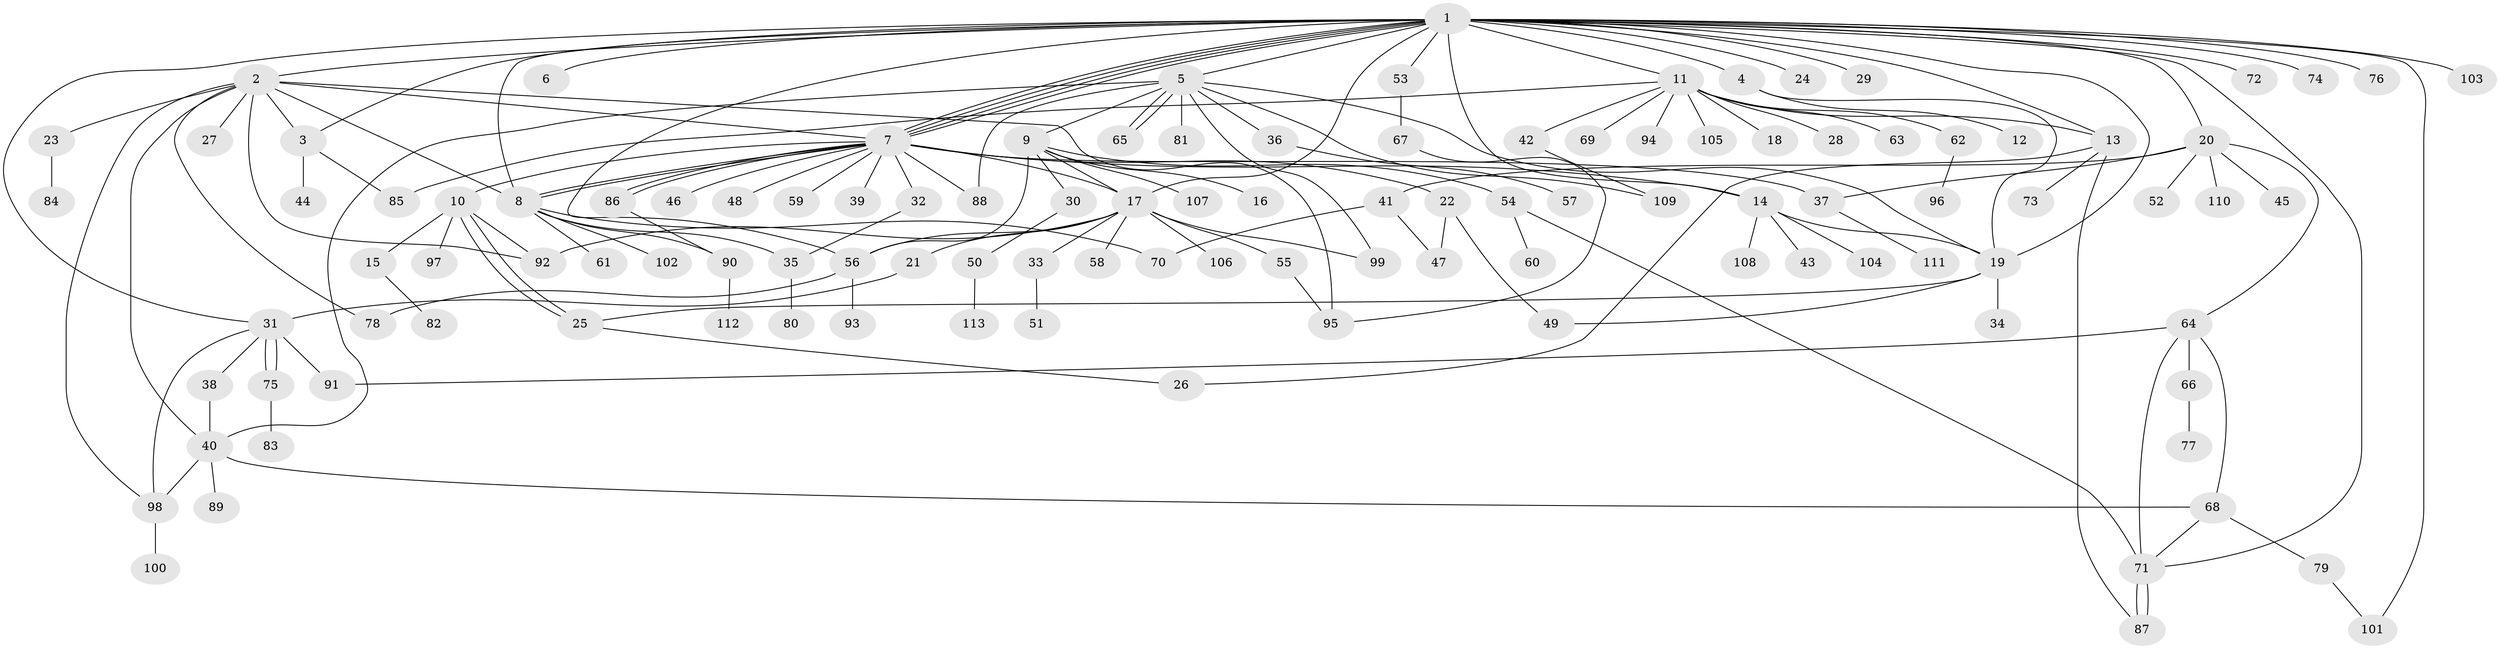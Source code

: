 // coarse degree distribution, {1: 0.620253164556962, 6: 0.06329113924050633, 13: 0.012658227848101266, 2: 0.189873417721519, 3: 0.0379746835443038, 5: 0.02531645569620253, 23: 0.02531645569620253, 9: 0.012658227848101266, 4: 0.012658227848101266}
// Generated by graph-tools (version 1.1) at 2025/50/03/04/25 21:50:28]
// undirected, 113 vertices, 163 edges
graph export_dot {
graph [start="1"]
  node [color=gray90,style=filled];
  1;
  2;
  3;
  4;
  5;
  6;
  7;
  8;
  9;
  10;
  11;
  12;
  13;
  14;
  15;
  16;
  17;
  18;
  19;
  20;
  21;
  22;
  23;
  24;
  25;
  26;
  27;
  28;
  29;
  30;
  31;
  32;
  33;
  34;
  35;
  36;
  37;
  38;
  39;
  40;
  41;
  42;
  43;
  44;
  45;
  46;
  47;
  48;
  49;
  50;
  51;
  52;
  53;
  54;
  55;
  56;
  57;
  58;
  59;
  60;
  61;
  62;
  63;
  64;
  65;
  66;
  67;
  68;
  69;
  70;
  71;
  72;
  73;
  74;
  75;
  76;
  77;
  78;
  79;
  80;
  81;
  82;
  83;
  84;
  85;
  86;
  87;
  88;
  89;
  90;
  91;
  92;
  93;
  94;
  95;
  96;
  97;
  98;
  99;
  100;
  101;
  102;
  103;
  104;
  105;
  106;
  107;
  108;
  109;
  110;
  111;
  112;
  113;
  1 -- 2;
  1 -- 3;
  1 -- 4;
  1 -- 5;
  1 -- 6;
  1 -- 7;
  1 -- 7;
  1 -- 7;
  1 -- 7;
  1 -- 8;
  1 -- 11;
  1 -- 13;
  1 -- 14;
  1 -- 17;
  1 -- 19;
  1 -- 20;
  1 -- 24;
  1 -- 29;
  1 -- 31;
  1 -- 53;
  1 -- 56;
  1 -- 71;
  1 -- 72;
  1 -- 74;
  1 -- 76;
  1 -- 101;
  1 -- 103;
  2 -- 3;
  2 -- 7;
  2 -- 8;
  2 -- 23;
  2 -- 27;
  2 -- 40;
  2 -- 78;
  2 -- 92;
  2 -- 95;
  2 -- 98;
  3 -- 44;
  3 -- 85;
  4 -- 12;
  4 -- 19;
  5 -- 9;
  5 -- 19;
  5 -- 36;
  5 -- 40;
  5 -- 65;
  5 -- 65;
  5 -- 81;
  5 -- 88;
  5 -- 99;
  5 -- 109;
  7 -- 8;
  7 -- 8;
  7 -- 10;
  7 -- 14;
  7 -- 17;
  7 -- 22;
  7 -- 32;
  7 -- 37;
  7 -- 39;
  7 -- 46;
  7 -- 48;
  7 -- 59;
  7 -- 86;
  7 -- 86;
  7 -- 88;
  8 -- 35;
  8 -- 61;
  8 -- 70;
  8 -- 90;
  8 -- 102;
  9 -- 16;
  9 -- 17;
  9 -- 30;
  9 -- 54;
  9 -- 56;
  9 -- 107;
  10 -- 15;
  10 -- 25;
  10 -- 25;
  10 -- 92;
  10 -- 97;
  11 -- 13;
  11 -- 18;
  11 -- 28;
  11 -- 42;
  11 -- 62;
  11 -- 63;
  11 -- 69;
  11 -- 85;
  11 -- 94;
  11 -- 105;
  13 -- 26;
  13 -- 73;
  13 -- 87;
  14 -- 19;
  14 -- 43;
  14 -- 104;
  14 -- 108;
  15 -- 82;
  17 -- 21;
  17 -- 33;
  17 -- 55;
  17 -- 56;
  17 -- 58;
  17 -- 92;
  17 -- 99;
  17 -- 106;
  19 -- 25;
  19 -- 34;
  19 -- 49;
  20 -- 37;
  20 -- 41;
  20 -- 45;
  20 -- 52;
  20 -- 64;
  20 -- 110;
  21 -- 31;
  22 -- 47;
  22 -- 49;
  23 -- 84;
  25 -- 26;
  30 -- 50;
  31 -- 38;
  31 -- 75;
  31 -- 75;
  31 -- 91;
  31 -- 98;
  32 -- 35;
  33 -- 51;
  35 -- 80;
  36 -- 57;
  37 -- 111;
  38 -- 40;
  40 -- 68;
  40 -- 89;
  40 -- 98;
  41 -- 47;
  41 -- 70;
  42 -- 109;
  50 -- 113;
  53 -- 67;
  54 -- 60;
  54 -- 71;
  55 -- 95;
  56 -- 78;
  56 -- 93;
  62 -- 96;
  64 -- 66;
  64 -- 68;
  64 -- 71;
  64 -- 91;
  66 -- 77;
  67 -- 95;
  68 -- 71;
  68 -- 79;
  71 -- 87;
  71 -- 87;
  75 -- 83;
  79 -- 101;
  86 -- 90;
  90 -- 112;
  98 -- 100;
}
